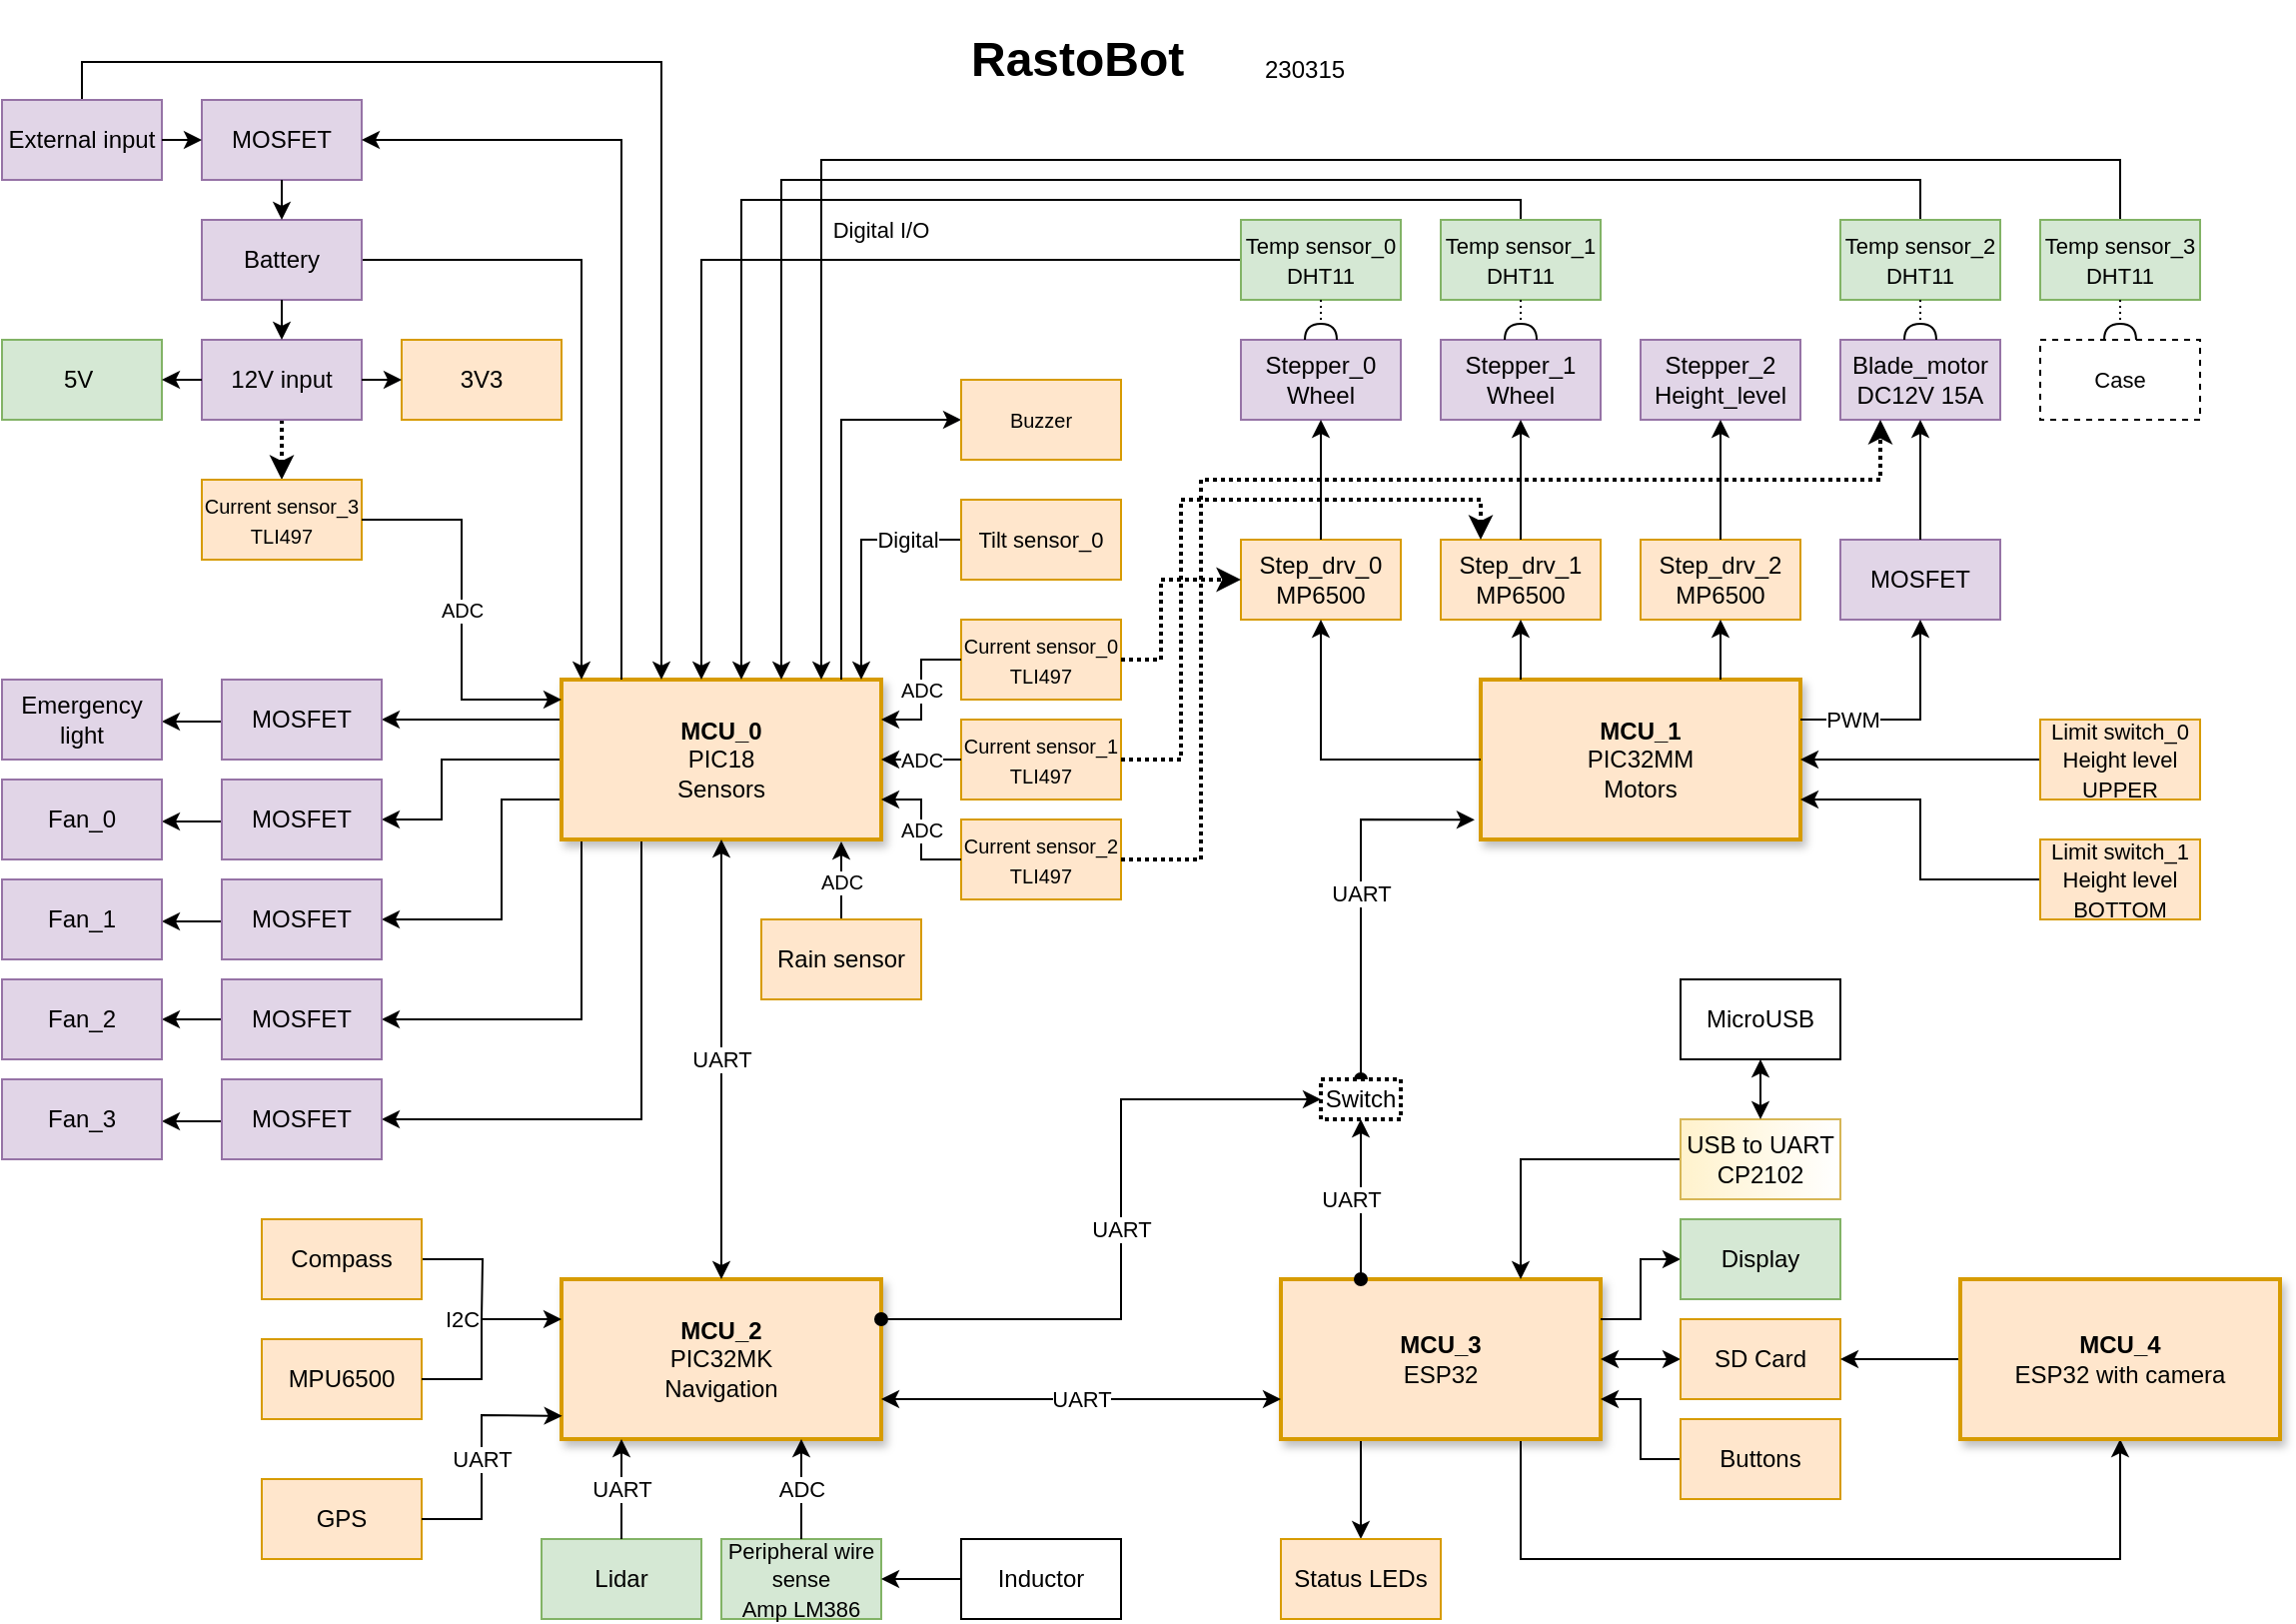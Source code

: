 <mxfile version="20.8.15" type="device"><diagram id="Mrj5ESL_HdigReeWaxhH" name="Page-1"><mxGraphModel dx="1434" dy="806" grid="1" gridSize="10" guides="1" tooltips="1" connect="1" arrows="1" fold="1" page="1" pageScale="1" pageWidth="1169" pageHeight="827" math="0" shadow="0"><root><mxCell id="0"/><mxCell id="1" parent="0"/><mxCell id="UXhQHta2tVsZJ3PrFBlP-1" style="edgeStyle=orthogonalEdgeStyle;rounded=0;orthogonalLoop=1;jettySize=auto;html=1;exitX=0;exitY=0.5;exitDx=0;exitDy=0;entryX=1;entryY=0.5;entryDx=0;entryDy=0;fontSize=10;startArrow=none;startFill=0;endArrow=classic;endFill=1;strokeColor=default;strokeWidth=1;" parent="1" source="UXhQHta2tVsZJ3PrFBlP-6" target="UXhQHta2tVsZJ3PrFBlP-81" edge="1"><mxGeometry relative="1" as="geometry"><Array as="points"><mxPoint x="240" y="389"/><mxPoint x="240" y="419"/></Array></mxGeometry></mxCell><mxCell id="UXhQHta2tVsZJ3PrFBlP-2" style="edgeStyle=orthogonalEdgeStyle;rounded=0;orthogonalLoop=1;jettySize=auto;html=1;exitX=0;exitY=0.75;exitDx=0;exitDy=0;entryX=1;entryY=0.5;entryDx=0;entryDy=0;fontSize=10;startArrow=none;startFill=0;endArrow=classic;endFill=1;strokeColor=default;strokeWidth=1;" parent="1" source="UXhQHta2tVsZJ3PrFBlP-6" target="UXhQHta2tVsZJ3PrFBlP-84" edge="1"><mxGeometry relative="1" as="geometry"><Array as="points"><mxPoint x="270" y="409"/><mxPoint x="270" y="469"/></Array></mxGeometry></mxCell><mxCell id="UXhQHta2tVsZJ3PrFBlP-3" style="edgeStyle=orthogonalEdgeStyle;rounded=0;orthogonalLoop=1;jettySize=auto;html=1;exitX=0.069;exitY=1;exitDx=0;exitDy=0;entryX=1;entryY=0.5;entryDx=0;entryDy=0;fontSize=10;startArrow=none;startFill=0;endArrow=classic;endFill=1;strokeColor=default;strokeWidth=1;exitPerimeter=0;" parent="1" source="UXhQHta2tVsZJ3PrFBlP-6" target="UXhQHta2tVsZJ3PrFBlP-87" edge="1"><mxGeometry relative="1" as="geometry"><Array as="points"><mxPoint x="310" y="429"/><mxPoint x="310" y="519"/></Array></mxGeometry></mxCell><mxCell id="UXhQHta2tVsZJ3PrFBlP-4" style="edgeStyle=orthogonalEdgeStyle;rounded=0;orthogonalLoop=1;jettySize=auto;html=1;exitX=0.25;exitY=1;exitDx=0;exitDy=0;entryX=1;entryY=0.5;entryDx=0;entryDy=0;fontSize=10;startArrow=none;startFill=0;endArrow=classic;endFill=1;strokeColor=default;strokeWidth=1;" parent="1" source="UXhQHta2tVsZJ3PrFBlP-6" target="UXhQHta2tVsZJ3PrFBlP-90" edge="1"><mxGeometry relative="1" as="geometry"/></mxCell><mxCell id="UXhQHta2tVsZJ3PrFBlP-142" style="edgeStyle=orthogonalEdgeStyle;rounded=0;orthogonalLoop=1;jettySize=auto;html=1;exitX=0;exitY=0.25;exitDx=0;exitDy=0;entryX=1;entryY=0.5;entryDx=0;entryDy=0;endArrow=classic;endFill=1;startArrow=none;startFill=0;" parent="1" source="UXhQHta2tVsZJ3PrFBlP-6" target="UXhQHta2tVsZJ3PrFBlP-140" edge="1"><mxGeometry relative="1" as="geometry"><Array as="points"><mxPoint x="280" y="369"/><mxPoint x="280" y="369"/></Array></mxGeometry></mxCell><mxCell id="UXhQHta2tVsZJ3PrFBlP-6" value="&lt;b&gt;MCU_0&lt;/b&gt;&lt;br&gt;PIC18&lt;br&gt;Sensors" style="rounded=0;whiteSpace=wrap;html=1;strokeWidth=2;fillColor=#ffe6cc;strokeColor=#d79b00;shadow=1;" parent="1" vertex="1"><mxGeometry x="300" y="349" width="160" height="80" as="geometry"/></mxCell><mxCell id="UXhQHta2tVsZJ3PrFBlP-7" value="&lt;b&gt;MCU_1&lt;/b&gt;&lt;br&gt;PIC32MM&lt;br&gt;Motors" style="rounded=0;whiteSpace=wrap;html=1;strokeWidth=2;fillColor=#ffe6cc;strokeColor=#d79b00;shadow=1;" parent="1" vertex="1"><mxGeometry x="760" y="349" width="160" height="80" as="geometry"/></mxCell><mxCell id="UXhQHta2tVsZJ3PrFBlP-8" value="&lt;b&gt;MCU_2&lt;/b&gt;&lt;br&gt;PIC32MK&lt;br&gt;Navigation" style="rounded=0;whiteSpace=wrap;html=1;strokeWidth=2;fillColor=#ffe6cc;strokeColor=#d79b00;shadow=1;" parent="1" vertex="1"><mxGeometry x="300" y="649" width="160" height="80" as="geometry"/></mxCell><mxCell id="UXhQHta2tVsZJ3PrFBlP-9" style="edgeStyle=orthogonalEdgeStyle;rounded=0;orthogonalLoop=1;jettySize=auto;html=1;exitX=0.25;exitY=1;exitDx=0;exitDy=0;entryX=0.5;entryY=0;entryDx=0;entryDy=0;fontSize=11;startArrow=none;startFill=0;endArrow=classic;endFill=1;" parent="1" source="UXhQHta2tVsZJ3PrFBlP-11" target="UXhQHta2tVsZJ3PrFBlP-123" edge="1"><mxGeometry relative="1" as="geometry"/></mxCell><mxCell id="UXhQHta2tVsZJ3PrFBlP-10" style="edgeStyle=orthogonalEdgeStyle;rounded=0;orthogonalLoop=1;jettySize=auto;html=1;exitX=0.75;exitY=1;exitDx=0;exitDy=0;entryX=0.5;entryY=1;entryDx=0;entryDy=0;" parent="1" source="UXhQHta2tVsZJ3PrFBlP-11" target="UXhQHta2tVsZJ3PrFBlP-125" edge="1"><mxGeometry relative="1" as="geometry"><Array as="points"><mxPoint x="780" y="789"/><mxPoint x="1080" y="789"/></Array></mxGeometry></mxCell><mxCell id="UXhQHta2tVsZJ3PrFBlP-11" value="&lt;b&gt;MCU_3&lt;/b&gt;&lt;br&gt;ESP32" style="rounded=0;whiteSpace=wrap;html=1;strokeWidth=2;fillColor=#ffe6cc;strokeColor=#d79b00;shadow=1;sketch=0;" parent="1" vertex="1"><mxGeometry x="660" y="649" width="160" height="80" as="geometry"/></mxCell><mxCell id="ZmZFAr72bSgzo0PJcnwC-1" style="edgeStyle=orthogonalEdgeStyle;rounded=0;orthogonalLoop=1;jettySize=auto;html=1;" parent="1" source="UXhQHta2tVsZJ3PrFBlP-12" edge="1"><mxGeometry relative="1" as="geometry"><mxPoint x="310" y="349" as="targetPoint"/><Array as="points"><mxPoint x="310" y="139"/><mxPoint x="310" y="349"/></Array></mxGeometry></mxCell><mxCell id="UXhQHta2tVsZJ3PrFBlP-12" value="Battery" style="rounded=0;whiteSpace=wrap;html=1;fillColor=#e1d5e7;strokeColor=#9673a6;" parent="1" vertex="1"><mxGeometry x="120" y="119" width="80" height="40" as="geometry"/></mxCell><mxCell id="UXhQHta2tVsZJ3PrFBlP-14" value="MOSFET" style="rounded=0;whiteSpace=wrap;html=1;fillColor=#e1d5e7;strokeColor=#9673a6;" parent="1" vertex="1"><mxGeometry x="120" y="59" width="80" height="40" as="geometry"/></mxCell><mxCell id="ZmZFAr72bSgzo0PJcnwC-3" style="edgeStyle=orthogonalEdgeStyle;rounded=0;orthogonalLoop=1;jettySize=auto;html=1;" parent="1" source="UXhQHta2tVsZJ3PrFBlP-15" edge="1"><mxGeometry relative="1" as="geometry"><mxPoint x="350" y="349" as="targetPoint"/><Array as="points"><mxPoint x="60" y="40"/><mxPoint x="350" y="40"/></Array></mxGeometry></mxCell><mxCell id="UXhQHta2tVsZJ3PrFBlP-15" value="External input" style="rounded=0;whiteSpace=wrap;html=1;fillColor=#e1d5e7;strokeColor=#9673a6;" parent="1" vertex="1"><mxGeometry x="20" y="59" width="80" height="40" as="geometry"/></mxCell><mxCell id="UXhQHta2tVsZJ3PrFBlP-16" style="edgeStyle=orthogonalEdgeStyle;rounded=0;orthogonalLoop=1;jettySize=auto;html=1;fontSize=10;startArrow=none;startFill=0;endArrow=classic;endFill=1;dashed=1;dashPattern=1 1;strokeColor=default;strokeWidth=2;exitX=0.5;exitY=1;exitDx=0;exitDy=0;entryX=0.5;entryY=0;entryDx=0;entryDy=0;" parent="1" source="UXhQHta2tVsZJ3PrFBlP-18" target="UXhQHta2tVsZJ3PrFBlP-72" edge="1"><mxGeometry relative="1" as="geometry"><Array as="points"/><mxPoint x="160" y="219" as="sourcePoint"/><mxPoint x="150" y="319" as="targetPoint"/></mxGeometry></mxCell><mxCell id="UXhQHta2tVsZJ3PrFBlP-18" value="12V input" style="rounded=0;whiteSpace=wrap;html=1;fillColor=#e1d5e7;strokeColor=#9673a6;" parent="1" vertex="1"><mxGeometry x="120" y="179" width="80" height="40" as="geometry"/></mxCell><mxCell id="UXhQHta2tVsZJ3PrFBlP-19" value="" style="endArrow=classic;html=1;rounded=0;entryX=1;entryY=0.5;entryDx=0;entryDy=0;" parent="1" target="UXhQHta2tVsZJ3PrFBlP-14" edge="1"><mxGeometry width="50" height="50" relative="1" as="geometry"><mxPoint x="330" y="349" as="sourcePoint"/><mxPoint x="200" y="-1" as="targetPoint"/><Array as="points"><mxPoint x="330" y="219"/><mxPoint x="330" y="79"/></Array></mxGeometry></mxCell><mxCell id="UXhQHta2tVsZJ3PrFBlP-21" value="" style="endArrow=classic;html=1;rounded=0;entryX=0;entryY=0.5;entryDx=0;entryDy=0;exitX=1;exitY=0.5;exitDx=0;exitDy=0;" parent="1" source="UXhQHta2tVsZJ3PrFBlP-15" target="UXhQHta2tVsZJ3PrFBlP-14" edge="1"><mxGeometry width="50" height="50" relative="1" as="geometry"><mxPoint x="270" y="39" as="sourcePoint"/><mxPoint x="180" y="279" as="targetPoint"/></mxGeometry></mxCell><mxCell id="UXhQHta2tVsZJ3PrFBlP-22" value="" style="endArrow=classic;html=1;rounded=0;entryX=0.5;entryY=0;entryDx=0;entryDy=0;exitX=0.5;exitY=1;exitDx=0;exitDy=0;" parent="1" source="UXhQHta2tVsZJ3PrFBlP-14" target="UXhQHta2tVsZJ3PrFBlP-12" edge="1"><mxGeometry width="50" height="50" relative="1" as="geometry"><mxPoint x="160" y="109" as="sourcePoint"/><mxPoint x="170" y="69" as="targetPoint"/></mxGeometry></mxCell><mxCell id="UXhQHta2tVsZJ3PrFBlP-24" value="" style="endArrow=classic;html=1;rounded=0;entryX=0.5;entryY=0;entryDx=0;entryDy=0;exitX=0.5;exitY=1;exitDx=0;exitDy=0;" parent="1" target="UXhQHta2tVsZJ3PrFBlP-18" edge="1"><mxGeometry width="50" height="50" relative="1" as="geometry"><mxPoint x="160" y="159" as="sourcePoint"/><mxPoint x="190" y="29" as="targetPoint"/></mxGeometry></mxCell><mxCell id="UXhQHta2tVsZJ3PrFBlP-25" value="3V3" style="rounded=0;whiteSpace=wrap;html=1;fillColor=#ffe6cc;strokeColor=#d79b00;" parent="1" vertex="1"><mxGeometry x="220" y="179" width="80" height="40" as="geometry"/></mxCell><mxCell id="UXhQHta2tVsZJ3PrFBlP-26" value="5V&amp;nbsp;" style="rounded=0;whiteSpace=wrap;html=1;fillColor=#d5e8d4;strokeColor=#82b366;" parent="1" vertex="1"><mxGeometry x="20" y="179" width="80" height="40" as="geometry"/></mxCell><mxCell id="UXhQHta2tVsZJ3PrFBlP-27" value="" style="endArrow=classic;html=1;rounded=0;entryX=0;entryY=0.5;entryDx=0;entryDy=0;" parent="1" target="UXhQHta2tVsZJ3PrFBlP-25" edge="1"><mxGeometry width="50" height="50" relative="1" as="geometry"><mxPoint x="200" y="199" as="sourcePoint"/><mxPoint x="180" y="219" as="targetPoint"/></mxGeometry></mxCell><mxCell id="UXhQHta2tVsZJ3PrFBlP-28" value="" style="endArrow=classic;html=1;rounded=0;entryX=1;entryY=0.5;entryDx=0;entryDy=0;exitX=0;exitY=0.5;exitDx=0;exitDy=0;" parent="1" source="UXhQHta2tVsZJ3PrFBlP-18" target="UXhQHta2tVsZJ3PrFBlP-26" edge="1"><mxGeometry width="50" height="50" relative="1" as="geometry"><mxPoint x="160" y="219" as="sourcePoint"/><mxPoint x="110" y="249" as="targetPoint"/></mxGeometry></mxCell><mxCell id="UXhQHta2tVsZJ3PrFBlP-29" value="" style="endArrow=classic;html=1;rounded=0;flowAnimation=0;fixDash=0;snapToPoint=0;orthogonalLoop=0;shadow=0;startArrow=classic;startFill=1;exitX=0.5;exitY=1;exitDx=0;exitDy=0;entryX=0.5;entryY=0;entryDx=0;entryDy=0;" parent="1" source="UXhQHta2tVsZJ3PrFBlP-6" target="UXhQHta2tVsZJ3PrFBlP-8" edge="1"><mxGeometry relative="1" as="geometry"><mxPoint x="520" y="559" as="sourcePoint"/><mxPoint x="620" y="559" as="targetPoint"/></mxGeometry></mxCell><mxCell id="UXhQHta2tVsZJ3PrFBlP-30" value="UART" style="edgeLabel;resizable=0;html=1;align=center;verticalAlign=middle;strokeWidth=2;rounded=0;" parent="UXhQHta2tVsZJ3PrFBlP-29" connectable="0" vertex="1"><mxGeometry relative="1" as="geometry"/></mxCell><mxCell id="UXhQHta2tVsZJ3PrFBlP-31" value="" style="endArrow=oval;html=1;rounded=0;flowAnimation=0;fixDash=0;snapToPoint=0;orthogonalLoop=0;shadow=0;startArrow=classic;startFill=1;entryX=0.5;entryY=0;entryDx=0;entryDy=0;endFill=1;exitX=-0.019;exitY=0.877;exitDx=0;exitDy=0;exitPerimeter=0;" parent="1" source="UXhQHta2tVsZJ3PrFBlP-7" target="UXhQHta2tVsZJ3PrFBlP-35" edge="1"><mxGeometry relative="1" as="geometry"><mxPoint x="780" y="449" as="sourcePoint"/><mxPoint x="779.5" y="629" as="targetPoint"/><Array as="points"><mxPoint x="700" y="419"/></Array></mxGeometry></mxCell><mxCell id="UXhQHta2tVsZJ3PrFBlP-32" value="UART" style="edgeLabel;resizable=0;html=1;align=center;verticalAlign=middle;strokeWidth=2;rounded=0;" parent="UXhQHta2tVsZJ3PrFBlP-31" connectable="0" vertex="1"><mxGeometry relative="1" as="geometry"/></mxCell><mxCell id="UXhQHta2tVsZJ3PrFBlP-33" value="" style="endArrow=classic;html=1;rounded=0;flowAnimation=0;fixDash=0;snapToPoint=0;orthogonalLoop=0;shadow=0;startArrow=classic;startFill=1;exitX=0;exitY=0.75;exitDx=0;exitDy=0;entryX=1;entryY=0.75;entryDx=0;entryDy=0;" parent="1" source="UXhQHta2tVsZJ3PrFBlP-11" target="UXhQHta2tVsZJ3PrFBlP-8" edge="1"><mxGeometry relative="1" as="geometry"><mxPoint x="400" y="449" as="sourcePoint"/><mxPoint x="400" y="649" as="targetPoint"/></mxGeometry></mxCell><mxCell id="UXhQHta2tVsZJ3PrFBlP-34" value="UART" style="edgeLabel;resizable=0;html=1;align=center;verticalAlign=middle;strokeWidth=2;rounded=0;" parent="UXhQHta2tVsZJ3PrFBlP-33" connectable="0" vertex="1"><mxGeometry relative="1" as="geometry"/></mxCell><mxCell id="UXhQHta2tVsZJ3PrFBlP-35" value="Switch" style="rounded=0;whiteSpace=wrap;html=1;strokeWidth=2;shadow=0;sketch=0;fillStyle=auto;dashed=1;dashPattern=1 1;" parent="1" vertex="1"><mxGeometry x="680" y="549" width="40" height="20" as="geometry"/></mxCell><mxCell id="UXhQHta2tVsZJ3PrFBlP-36" value="" style="endArrow=oval;html=1;rounded=0;flowAnimation=0;fixDash=0;snapToPoint=0;orthogonalLoop=0;shadow=0;startArrow=classic;startFill=1;exitX=0;exitY=0.5;exitDx=0;exitDy=0;entryX=1;entryY=0.25;entryDx=0;entryDy=0;endFill=1;" parent="1" source="UXhQHta2tVsZJ3PrFBlP-35" target="UXhQHta2tVsZJ3PrFBlP-8" edge="1"><mxGeometry relative="1" as="geometry"><mxPoint x="710" y="699" as="sourcePoint"/><mxPoint x="470" y="699" as="targetPoint"/><Array as="points"><mxPoint x="580" y="559"/><mxPoint x="580" y="669"/></Array></mxGeometry></mxCell><mxCell id="UXhQHta2tVsZJ3PrFBlP-37" value="UART" style="edgeLabel;resizable=0;html=1;align=center;verticalAlign=middle;strokeWidth=2;rounded=0;" parent="UXhQHta2tVsZJ3PrFBlP-36" connectable="0" vertex="1"><mxGeometry relative="1" as="geometry"/></mxCell><mxCell id="UXhQHta2tVsZJ3PrFBlP-38" value="" style="endArrow=oval;html=1;rounded=0;flowAnimation=0;fixDash=0;snapToPoint=0;orthogonalLoop=0;shadow=0;startArrow=classic;startFill=1;exitX=0.5;exitY=1;exitDx=0;exitDy=0;entryX=0.25;entryY=0;entryDx=0;entryDy=0;endFill=1;" parent="1" source="UXhQHta2tVsZJ3PrFBlP-35" target="UXhQHta2tVsZJ3PrFBlP-11" edge="1"><mxGeometry relative="1" as="geometry"><mxPoint x="610" y="719" as="sourcePoint"/><mxPoint x="370" y="719" as="targetPoint"/></mxGeometry></mxCell><mxCell id="UXhQHta2tVsZJ3PrFBlP-39" value="UART" style="edgeLabel;resizable=0;html=1;align=center;verticalAlign=middle;strokeWidth=2;rounded=0;" parent="UXhQHta2tVsZJ3PrFBlP-38" connectable="0" vertex="1"><mxGeometry relative="1" as="geometry"><mxPoint x="-5" as="offset"/></mxGeometry></mxCell><mxCell id="UXhQHta2tVsZJ3PrFBlP-40" value="Stepper_0&lt;br&gt;Wheel" style="rounded=0;whiteSpace=wrap;html=1;fillColor=#e1d5e7;strokeColor=#9673a6;" parent="1" vertex="1"><mxGeometry x="640" y="179" width="80" height="40" as="geometry"/></mxCell><mxCell id="UXhQHta2tVsZJ3PrFBlP-41" value="Stepper_1&lt;br&gt;Wheel" style="rounded=0;whiteSpace=wrap;html=1;fillColor=#e1d5e7;strokeColor=#9673a6;" parent="1" vertex="1"><mxGeometry x="740" y="179" width="80" height="40" as="geometry"/></mxCell><mxCell id="UXhQHta2tVsZJ3PrFBlP-42" value="Stepper_2&lt;br&gt;Height_level" style="rounded=0;whiteSpace=wrap;html=1;fillColor=#e1d5e7;strokeColor=#9673a6;" parent="1" vertex="1"><mxGeometry x="840" y="179" width="80" height="40" as="geometry"/></mxCell><mxCell id="UXhQHta2tVsZJ3PrFBlP-43" value="Step_drv_0&lt;br&gt;MP6500" style="rounded=0;whiteSpace=wrap;html=1;fillColor=#ffe6cc;strokeColor=#d79b00;" parent="1" vertex="1"><mxGeometry x="640" y="279" width="80" height="40" as="geometry"/></mxCell><mxCell id="UXhQHta2tVsZJ3PrFBlP-44" value="Step_drv_1&lt;br&gt;MP6500" style="rounded=0;whiteSpace=wrap;html=1;fillColor=#ffe6cc;strokeColor=#d79b00;" parent="1" vertex="1"><mxGeometry x="740" y="279" width="80" height="40" as="geometry"/></mxCell><mxCell id="UXhQHta2tVsZJ3PrFBlP-45" value="Step_drv_2&lt;br&gt;MP6500" style="rounded=0;whiteSpace=wrap;html=1;fillColor=#ffe6cc;strokeColor=#d79b00;" parent="1" vertex="1"><mxGeometry x="840" y="279" width="80" height="40" as="geometry"/></mxCell><mxCell id="UXhQHta2tVsZJ3PrFBlP-46" value="" style="endArrow=classic;html=1;rounded=0;entryX=0.5;entryY=1;entryDx=0;entryDy=0;exitX=0.5;exitY=0;exitDx=0;exitDy=0;" parent="1" source="UXhQHta2tVsZJ3PrFBlP-43" target="UXhQHta2tVsZJ3PrFBlP-40" edge="1"><mxGeometry width="50" height="50" relative="1" as="geometry"><mxPoint x="450" y="299" as="sourcePoint"/><mxPoint x="500" y="249" as="targetPoint"/></mxGeometry></mxCell><mxCell id="UXhQHta2tVsZJ3PrFBlP-47" value="" style="endArrow=classic;html=1;rounded=0;entryX=0.5;entryY=1;entryDx=0;entryDy=0;exitX=0.5;exitY=0;exitDx=0;exitDy=0;" parent="1" source="UXhQHta2tVsZJ3PrFBlP-44" target="UXhQHta2tVsZJ3PrFBlP-41" edge="1"><mxGeometry width="50" height="50" relative="1" as="geometry"><mxPoint x="670" y="249" as="sourcePoint"/><mxPoint x="670" y="229" as="targetPoint"/></mxGeometry></mxCell><mxCell id="UXhQHta2tVsZJ3PrFBlP-48" value="" style="endArrow=classic;html=1;rounded=0;entryX=0.5;entryY=1;entryDx=0;entryDy=0;exitX=0.5;exitY=0;exitDx=0;exitDy=0;" parent="1" source="UXhQHta2tVsZJ3PrFBlP-45" target="UXhQHta2tVsZJ3PrFBlP-42" edge="1"><mxGeometry width="50" height="50" relative="1" as="geometry"><mxPoint x="660" y="259" as="sourcePoint"/><mxPoint x="660" y="239" as="targetPoint"/></mxGeometry></mxCell><mxCell id="UXhQHta2tVsZJ3PrFBlP-49" value="Blade_motor&lt;br&gt;DC12V 15A" style="rounded=0;whiteSpace=wrap;html=1;fillColor=#e1d5e7;strokeColor=#9673a6;" parent="1" vertex="1"><mxGeometry x="940" y="179" width="80" height="40" as="geometry"/></mxCell><mxCell id="UXhQHta2tVsZJ3PrFBlP-50" value="MOSFET&lt;br&gt;" style="rounded=0;whiteSpace=wrap;html=1;fillColor=#e1d5e7;strokeColor=#9673a6;" parent="1" vertex="1"><mxGeometry x="940" y="279" width="80" height="40" as="geometry"/></mxCell><mxCell id="UXhQHta2tVsZJ3PrFBlP-51" value="" style="endArrow=classic;html=1;rounded=0;entryX=0.5;entryY=1;entryDx=0;entryDy=0;exitX=0.5;exitY=0;exitDx=0;exitDy=0;" parent="1" source="UXhQHta2tVsZJ3PrFBlP-50" target="UXhQHta2tVsZJ3PrFBlP-49" edge="1"><mxGeometry width="50" height="50" relative="1" as="geometry"><mxPoint x="790" y="249" as="sourcePoint"/><mxPoint x="790" y="229" as="targetPoint"/></mxGeometry></mxCell><mxCell id="UXhQHta2tVsZJ3PrFBlP-52" style="edgeStyle=orthogonalEdgeStyle;rounded=0;orthogonalLoop=1;jettySize=auto;html=1;exitX=0;exitY=0.5;exitDx=0;exitDy=0;fontSize=11;startArrow=none;startFill=0;endArrow=classic;endFill=1;" parent="1" source="UXhQHta2tVsZJ3PrFBlP-53" edge="1"><mxGeometry relative="1" as="geometry"><mxPoint x="370" y="349" as="targetPoint"/><Array as="points"><mxPoint x="370" y="139"/><mxPoint x="370" y="349"/></Array></mxGeometry></mxCell><mxCell id="UXhQHta2tVsZJ3PrFBlP-53" value="&lt;font style=&quot;font-size: 11px;&quot;&gt;Temp sensor_0&lt;br&gt;DHT11&lt;/font&gt;" style="rounded=0;whiteSpace=wrap;html=1;fillColor=#d5e8d4;strokeColor=#82b366;" parent="1" vertex="1"><mxGeometry x="640" y="119" width="80" height="40" as="geometry"/></mxCell><mxCell id="UXhQHta2tVsZJ3PrFBlP-54" style="edgeStyle=orthogonalEdgeStyle;rounded=0;orthogonalLoop=1;jettySize=auto;html=1;exitX=0.5;exitY=0;exitDx=0;exitDy=0;fontSize=11;startArrow=none;startFill=0;endArrow=classic;endFill=1;" parent="1" source="UXhQHta2tVsZJ3PrFBlP-55" edge="1"><mxGeometry relative="1" as="geometry"><mxPoint x="390" y="349" as="targetPoint"/><Array as="points"><mxPoint x="780" y="109"/><mxPoint x="390" y="109"/><mxPoint x="390" y="349"/></Array></mxGeometry></mxCell><mxCell id="UXhQHta2tVsZJ3PrFBlP-55" value="&lt;font style=&quot;font-size: 11px;&quot;&gt;Temp sensor_1&lt;br&gt;DHT11&lt;/font&gt;" style="rounded=0;whiteSpace=wrap;html=1;fillColor=#d5e8d4;strokeColor=#82b366;" parent="1" vertex="1"><mxGeometry x="740" y="119" width="80" height="40" as="geometry"/></mxCell><mxCell id="UXhQHta2tVsZJ3PrFBlP-56" style="edgeStyle=orthogonalEdgeStyle;rounded=0;orthogonalLoop=1;jettySize=auto;html=1;exitX=0.5;exitY=0;exitDx=0;exitDy=0;fontSize=11;startArrow=none;startFill=0;endArrow=classic;endFill=1;" parent="1" source="UXhQHta2tVsZJ3PrFBlP-57" target="UXhQHta2tVsZJ3PrFBlP-6" edge="1"><mxGeometry relative="1" as="geometry"><mxPoint x="420" y="349" as="targetPoint"/><Array as="points"><mxPoint x="980" y="99"/><mxPoint x="410" y="99"/></Array></mxGeometry></mxCell><mxCell id="UXhQHta2tVsZJ3PrFBlP-57" value="&lt;font style=&quot;font-size: 11px;&quot;&gt;Temp sensor_2&lt;br&gt;DHT11&lt;/font&gt;" style="rounded=0;whiteSpace=wrap;html=1;fillColor=#d5e8d4;strokeColor=#82b366;" parent="1" vertex="1"><mxGeometry x="940" y="119" width="80" height="40" as="geometry"/></mxCell><mxCell id="UXhQHta2tVsZJ3PrFBlP-58" value="" style="endArrow=halfCircle;html=1;rounded=0;fontSize=11;entryX=0.5;entryY=0;entryDx=0;entryDy=0;exitX=0.5;exitY=1;exitDx=0;exitDy=0;dashed=1;dashPattern=1 2;endFill=0;" parent="1" source="UXhQHta2tVsZJ3PrFBlP-53" target="UXhQHta2tVsZJ3PrFBlP-40" edge="1"><mxGeometry width="50" height="50" relative="1" as="geometry"><mxPoint x="590" y="189" as="sourcePoint"/><mxPoint x="640" y="139" as="targetPoint"/></mxGeometry></mxCell><mxCell id="UXhQHta2tVsZJ3PrFBlP-59" value="" style="endArrow=halfCircle;html=1;rounded=0;fontSize=11;entryX=0.5;entryY=0;entryDx=0;entryDy=0;exitX=0.5;exitY=1;exitDx=0;exitDy=0;dashed=1;dashPattern=1 2;endFill=0;" parent="1" source="UXhQHta2tVsZJ3PrFBlP-55" target="UXhQHta2tVsZJ3PrFBlP-41" edge="1"><mxGeometry width="50" height="50" relative="1" as="geometry"><mxPoint x="690" y="169" as="sourcePoint"/><mxPoint x="690" y="189" as="targetPoint"/></mxGeometry></mxCell><mxCell id="UXhQHta2tVsZJ3PrFBlP-60" style="edgeStyle=orthogonalEdgeStyle;rounded=0;orthogonalLoop=1;jettySize=auto;html=1;exitX=0.5;exitY=0;exitDx=0;exitDy=0;fontSize=11;startArrow=none;startFill=0;endArrow=classic;endFill=1;" parent="1" source="UXhQHta2tVsZJ3PrFBlP-61" edge="1"><mxGeometry relative="1" as="geometry"><mxPoint x="430" y="349" as="targetPoint"/><Array as="points"><mxPoint x="1080" y="89"/><mxPoint x="430" y="89"/><mxPoint x="430" y="349"/></Array></mxGeometry></mxCell><mxCell id="UXhQHta2tVsZJ3PrFBlP-61" value="&lt;font style=&quot;font-size: 11px;&quot;&gt;Temp sensor_3&lt;br&gt;DHT11&lt;/font&gt;" style="rounded=0;whiteSpace=wrap;html=1;fillColor=#d5e8d4;strokeColor=#82b366;" parent="1" vertex="1"><mxGeometry x="1040" y="119" width="80" height="40" as="geometry"/></mxCell><mxCell id="UXhQHta2tVsZJ3PrFBlP-62" value="&lt;span style=&quot;font-size: 11px;&quot;&gt;Case&lt;br&gt;&lt;/span&gt;" style="rounded=0;whiteSpace=wrap;html=1;dashed=1;sketch=0;shadow=0;glass=0;" parent="1" vertex="1"><mxGeometry x="1040" y="179" width="80" height="40" as="geometry"/></mxCell><mxCell id="UXhQHta2tVsZJ3PrFBlP-63" value="" style="endArrow=halfCircle;html=1;rounded=0;fontSize=11;entryX=0.5;entryY=0;entryDx=0;entryDy=0;exitX=0.5;exitY=1;exitDx=0;exitDy=0;dashed=1;dashPattern=1 2;endFill=0;" parent="1" source="UXhQHta2tVsZJ3PrFBlP-61" target="UXhQHta2tVsZJ3PrFBlP-62" edge="1"><mxGeometry width="50" height="50" relative="1" as="geometry"><mxPoint x="890" y="169" as="sourcePoint"/><mxPoint x="890" y="189" as="targetPoint"/></mxGeometry></mxCell><mxCell id="UXhQHta2tVsZJ3PrFBlP-64" value="" style="endArrow=halfCircle;html=1;rounded=0;fontSize=11;entryX=0.5;entryY=0;entryDx=0;entryDy=0;exitX=0.5;exitY=1;exitDx=0;exitDy=0;dashed=1;dashPattern=1 2;endFill=0;" parent="1" source="UXhQHta2tVsZJ3PrFBlP-57" target="UXhQHta2tVsZJ3PrFBlP-49" edge="1"><mxGeometry width="50" height="50" relative="1" as="geometry"><mxPoint x="1090" y="169" as="sourcePoint"/><mxPoint x="1090" y="189" as="targetPoint"/></mxGeometry></mxCell><mxCell id="UXhQHta2tVsZJ3PrFBlP-65" value="" style="endArrow=classic;html=1;rounded=0;fontSize=11;exitX=0;exitY=0.5;exitDx=0;exitDy=0;entryX=0.5;entryY=1;entryDx=0;entryDy=0;" parent="1" source="UXhQHta2tVsZJ3PrFBlP-7" target="UXhQHta2tVsZJ3PrFBlP-43" edge="1"><mxGeometry width="50" height="50" relative="1" as="geometry"><mxPoint x="630" y="359" as="sourcePoint"/><mxPoint x="680" y="309" as="targetPoint"/><Array as="points"><mxPoint x="680" y="389"/></Array></mxGeometry></mxCell><mxCell id="UXhQHta2tVsZJ3PrFBlP-66" value="" style="endArrow=classic;html=1;rounded=0;fontSize=11;entryX=0.5;entryY=1;entryDx=0;entryDy=0;exitX=0.125;exitY=0;exitDx=0;exitDy=0;exitPerimeter=0;" parent="1" source="UXhQHta2tVsZJ3PrFBlP-7" target="UXhQHta2tVsZJ3PrFBlP-44" edge="1"><mxGeometry width="50" height="50" relative="1" as="geometry"><mxPoint x="780" y="319" as="sourcePoint"/><mxPoint x="680" y="309" as="targetPoint"/></mxGeometry></mxCell><mxCell id="UXhQHta2tVsZJ3PrFBlP-67" value="" style="endArrow=classic;html=1;rounded=0;fontSize=11;entryX=0.5;entryY=1;entryDx=0;entryDy=0;exitX=0.75;exitY=0;exitDx=0;exitDy=0;" parent="1" source="UXhQHta2tVsZJ3PrFBlP-7" target="UXhQHta2tVsZJ3PrFBlP-45" edge="1"><mxGeometry width="50" height="50" relative="1" as="geometry"><mxPoint x="810" y="329" as="sourcePoint"/><mxPoint x="790" y="289" as="targetPoint"/></mxGeometry></mxCell><mxCell id="UXhQHta2tVsZJ3PrFBlP-68" value="PWM" style="endArrow=classic;html=1;rounded=0;fontSize=11;exitX=1;exitY=0.25;exitDx=0;exitDy=0;entryX=0.5;entryY=1;entryDx=0;entryDy=0;" parent="1" source="UXhQHta2tVsZJ3PrFBlP-7" target="UXhQHta2tVsZJ3PrFBlP-50" edge="1"><mxGeometry x="-0.538" width="50" height="50" relative="1" as="geometry"><mxPoint x="770" y="369" as="sourcePoint"/><mxPoint x="690" y="289" as="targetPoint"/><Array as="points"><mxPoint x="960" y="369"/><mxPoint x="980" y="369"/></Array><mxPoint as="offset"/></mxGeometry></mxCell><mxCell id="UXhQHta2tVsZJ3PrFBlP-69" value="&lt;span style=&quot;font-size: 10px;&quot;&gt;Current sensor_0&lt;br&gt;TLI497&lt;br&gt;&lt;/span&gt;" style="rounded=0;whiteSpace=wrap;html=1;fillColor=#ffe6cc;strokeColor=#d79b00;" parent="1" vertex="1"><mxGeometry x="500" y="319" width="80" height="40" as="geometry"/></mxCell><mxCell id="UXhQHta2tVsZJ3PrFBlP-70" value="&lt;span style=&quot;font-size: 10px;&quot;&gt;Current sensor_1&lt;br&gt;TLI497&lt;br&gt;&lt;/span&gt;" style="rounded=0;whiteSpace=wrap;html=1;fillColor=#ffe6cc;strokeColor=#d79b00;" parent="1" vertex="1"><mxGeometry x="500" y="369" width="80" height="40" as="geometry"/></mxCell><mxCell id="UXhQHta2tVsZJ3PrFBlP-71" value="&lt;span style=&quot;font-size: 10px;&quot;&gt;Current sensor_2&lt;br&gt;TLI497&lt;br&gt;&lt;/span&gt;" style="rounded=0;whiteSpace=wrap;html=1;fillColor=#ffe6cc;strokeColor=#d79b00;" parent="1" vertex="1"><mxGeometry x="500" y="419" width="80" height="40" as="geometry"/></mxCell><mxCell id="UXhQHta2tVsZJ3PrFBlP-72" value="&lt;span style=&quot;font-size: 10px;&quot;&gt;Current sensor_3&lt;br&gt;TLI497&lt;br&gt;&lt;/span&gt;" style="rounded=0;whiteSpace=wrap;html=1;fillColor=#ffe6cc;strokeColor=#d79b00;" parent="1" vertex="1"><mxGeometry x="120" y="249" width="80" height="40" as="geometry"/></mxCell><mxCell id="UXhQHta2tVsZJ3PrFBlP-73" value="" style="endArrow=classic;html=1;dashed=1;dashPattern=1 1;fontSize=10;strokeColor=default;strokeWidth=2;entryX=0;entryY=0.5;entryDx=0;entryDy=0;exitX=1;exitY=0.5;exitDx=0;exitDy=0;rounded=0;" parent="1" source="UXhQHta2tVsZJ3PrFBlP-69" target="UXhQHta2tVsZJ3PrFBlP-43" edge="1"><mxGeometry width="50" height="50" relative="1" as="geometry"><mxPoint x="580" y="359" as="sourcePoint"/><mxPoint x="630" y="309" as="targetPoint"/><Array as="points"><mxPoint x="600" y="339"/><mxPoint x="600" y="299"/></Array></mxGeometry></mxCell><mxCell id="UXhQHta2tVsZJ3PrFBlP-74" value="" style="endArrow=classic;html=1;dashed=1;dashPattern=1 1;fontSize=10;strokeColor=default;strokeWidth=2;entryX=0.25;entryY=0;entryDx=0;entryDy=0;exitX=1;exitY=0.5;exitDx=0;exitDy=0;rounded=0;" parent="1" source="UXhQHta2tVsZJ3PrFBlP-70" target="UXhQHta2tVsZJ3PrFBlP-44" edge="1"><mxGeometry width="50" height="50" relative="1" as="geometry"><mxPoint x="580" y="359" as="sourcePoint"/><mxPoint x="630" y="309" as="targetPoint"/><Array as="points"><mxPoint x="610" y="389"/><mxPoint x="610" y="259"/><mxPoint x="760" y="259"/></Array></mxGeometry></mxCell><mxCell id="UXhQHta2tVsZJ3PrFBlP-75" value="" style="endArrow=classic;html=1;dashed=1;dashPattern=1 1;fontSize=10;strokeColor=default;strokeWidth=2;exitX=1;exitY=0.5;exitDx=0;exitDy=0;rounded=0;entryX=0.25;entryY=1;entryDx=0;entryDy=0;" parent="1" source="UXhQHta2tVsZJ3PrFBlP-71" target="UXhQHta2tVsZJ3PrFBlP-49" edge="1"><mxGeometry width="50" height="50" relative="1" as="geometry"><mxPoint x="580" y="359" as="sourcePoint"/><mxPoint x="960" y="259" as="targetPoint"/><Array as="points"><mxPoint x="620" y="439"/><mxPoint x="620" y="249"/><mxPoint x="960" y="249"/></Array></mxGeometry></mxCell><mxCell id="UXhQHta2tVsZJ3PrFBlP-76" value="ADC" style="endArrow=classic;html=1;rounded=0;fontSize=10;strokeColor=default;strokeWidth=1;exitX=0;exitY=0.5;exitDx=0;exitDy=0;" parent="1" source="UXhQHta2tVsZJ3PrFBlP-69" edge="1"><mxGeometry width="50" height="50" relative="1" as="geometry"><mxPoint x="580" y="359" as="sourcePoint"/><mxPoint x="460" y="369" as="targetPoint"/><Array as="points"><mxPoint x="480" y="339"/><mxPoint x="480" y="369"/></Array></mxGeometry></mxCell><mxCell id="UXhQHta2tVsZJ3PrFBlP-77" value="ADC" style="endArrow=classic;html=1;rounded=0;fontSize=10;strokeColor=default;strokeWidth=1;exitX=0;exitY=0.5;exitDx=0;exitDy=0;entryX=1;entryY=0.5;entryDx=0;entryDy=0;" parent="1" source="UXhQHta2tVsZJ3PrFBlP-70" target="UXhQHta2tVsZJ3PrFBlP-6" edge="1"><mxGeometry width="50" height="50" relative="1" as="geometry"><mxPoint x="510" y="349" as="sourcePoint"/><mxPoint x="470" y="379" as="targetPoint"/></mxGeometry></mxCell><mxCell id="UXhQHta2tVsZJ3PrFBlP-78" value="ADC" style="endArrow=classic;html=1;rounded=0;fontSize=10;strokeColor=default;strokeWidth=1;exitX=0;exitY=0.5;exitDx=0;exitDy=0;entryX=1;entryY=0.75;entryDx=0;entryDy=0;" parent="1" source="UXhQHta2tVsZJ3PrFBlP-71" target="UXhQHta2tVsZJ3PrFBlP-6" edge="1"><mxGeometry width="50" height="50" relative="1" as="geometry"><mxPoint x="520" y="359" as="sourcePoint"/><mxPoint x="480" y="389" as="targetPoint"/><Array as="points"><mxPoint x="480" y="439"/><mxPoint x="480" y="409"/></Array></mxGeometry></mxCell><mxCell id="UXhQHta2tVsZJ3PrFBlP-79" value="ADC" style="endArrow=classic;html=1;rounded=0;fontSize=10;strokeColor=default;strokeWidth=1;exitX=1;exitY=0.5;exitDx=0;exitDy=0;entryX=0;entryY=0.125;entryDx=0;entryDy=0;entryPerimeter=0;" parent="1" source="UXhQHta2tVsZJ3PrFBlP-72" target="UXhQHta2tVsZJ3PrFBlP-6" edge="1"><mxGeometry width="50" height="50" relative="1" as="geometry"><mxPoint x="530" y="369" as="sourcePoint"/><mxPoint x="490" y="399" as="targetPoint"/><Array as="points"><mxPoint x="250" y="269"/><mxPoint x="250" y="359"/><mxPoint x="270" y="359"/></Array></mxGeometry></mxCell><mxCell id="UXhQHta2tVsZJ3PrFBlP-80" style="edgeStyle=orthogonalEdgeStyle;rounded=0;orthogonalLoop=1;jettySize=auto;html=1;exitX=0;exitY=0.5;exitDx=0;exitDy=0;fontSize=10;startArrow=none;startFill=0;endArrow=classic;endFill=1;strokeColor=default;strokeWidth=1;" parent="1" source="UXhQHta2tVsZJ3PrFBlP-81" target="UXhQHta2tVsZJ3PrFBlP-82" edge="1"><mxGeometry relative="1" as="geometry"><Array as="points"><mxPoint x="130" y="420"/></Array></mxGeometry></mxCell><mxCell id="UXhQHta2tVsZJ3PrFBlP-81" value="MOSFET" style="rounded=0;whiteSpace=wrap;html=1;fillColor=#e1d5e7;strokeColor=#9673a6;" parent="1" vertex="1"><mxGeometry x="130" y="399" width="80" height="40" as="geometry"/></mxCell><mxCell id="UXhQHta2tVsZJ3PrFBlP-82" value="Fan_0" style="rounded=0;whiteSpace=wrap;html=1;fillColor=#e1d5e7;strokeColor=#9673a6;" parent="1" vertex="1"><mxGeometry x="20" y="399" width="80" height="40" as="geometry"/></mxCell><mxCell id="UXhQHta2tVsZJ3PrFBlP-83" style="edgeStyle=orthogonalEdgeStyle;rounded=0;orthogonalLoop=1;jettySize=auto;html=1;exitX=0;exitY=0.5;exitDx=0;exitDy=0;fontSize=10;startArrow=none;startFill=0;endArrow=classic;endFill=1;strokeColor=default;strokeWidth=1;" parent="1" source="UXhQHta2tVsZJ3PrFBlP-84" target="UXhQHta2tVsZJ3PrFBlP-85" edge="1"><mxGeometry relative="1" as="geometry"><Array as="points"><mxPoint x="130" y="470"/></Array></mxGeometry></mxCell><mxCell id="UXhQHta2tVsZJ3PrFBlP-84" value="MOSFET" style="rounded=0;whiteSpace=wrap;html=1;fillColor=#e1d5e7;strokeColor=#9673a6;" parent="1" vertex="1"><mxGeometry x="130" y="449" width="80" height="40" as="geometry"/></mxCell><mxCell id="UXhQHta2tVsZJ3PrFBlP-85" value="Fan_1" style="rounded=0;whiteSpace=wrap;html=1;fillColor=#e1d5e7;strokeColor=#9673a6;" parent="1" vertex="1"><mxGeometry x="20" y="449" width="80" height="40" as="geometry"/></mxCell><mxCell id="UXhQHta2tVsZJ3PrFBlP-86" style="edgeStyle=orthogonalEdgeStyle;rounded=0;orthogonalLoop=1;jettySize=auto;html=1;exitX=0;exitY=0.5;exitDx=0;exitDy=0;fontSize=10;startArrow=none;startFill=0;endArrow=classic;endFill=1;strokeColor=default;strokeWidth=1;" parent="1" source="UXhQHta2tVsZJ3PrFBlP-87" target="UXhQHta2tVsZJ3PrFBlP-88" edge="1"><mxGeometry relative="1" as="geometry"><Array as="points"><mxPoint x="120" y="519"/><mxPoint x="120" y="519"/></Array></mxGeometry></mxCell><mxCell id="UXhQHta2tVsZJ3PrFBlP-87" value="MOSFET" style="rounded=0;whiteSpace=wrap;html=1;fillColor=#e1d5e7;strokeColor=#9673a6;" parent="1" vertex="1"><mxGeometry x="130" y="499" width="80" height="40" as="geometry"/></mxCell><mxCell id="UXhQHta2tVsZJ3PrFBlP-88" value="Fan_2" style="rounded=0;whiteSpace=wrap;html=1;fillColor=#e1d5e7;strokeColor=#9673a6;" parent="1" vertex="1"><mxGeometry x="20" y="499" width="80" height="40" as="geometry"/></mxCell><mxCell id="UXhQHta2tVsZJ3PrFBlP-89" style="edgeStyle=orthogonalEdgeStyle;rounded=0;orthogonalLoop=1;jettySize=auto;html=1;exitX=0;exitY=0.5;exitDx=0;exitDy=0;fontSize=10;startArrow=none;startFill=0;endArrow=classic;endFill=1;strokeColor=default;strokeWidth=1;" parent="1" source="UXhQHta2tVsZJ3PrFBlP-90" target="UXhQHta2tVsZJ3PrFBlP-91" edge="1"><mxGeometry relative="1" as="geometry"><Array as="points"><mxPoint x="130" y="570"/></Array></mxGeometry></mxCell><mxCell id="UXhQHta2tVsZJ3PrFBlP-90" value="MOSFET" style="rounded=0;whiteSpace=wrap;html=1;fillColor=#e1d5e7;strokeColor=#9673a6;" parent="1" vertex="1"><mxGeometry x="130" y="549" width="80" height="40" as="geometry"/></mxCell><mxCell id="UXhQHta2tVsZJ3PrFBlP-91" value="Fan_3" style="rounded=0;whiteSpace=wrap;html=1;fillColor=#e1d5e7;strokeColor=#9673a6;" parent="1" vertex="1"><mxGeometry x="20" y="549" width="80" height="40" as="geometry"/></mxCell><mxCell id="UXhQHta2tVsZJ3PrFBlP-92" style="edgeStyle=orthogonalEdgeStyle;rounded=0;orthogonalLoop=1;jettySize=auto;html=1;exitX=0;exitY=0.5;exitDx=0;exitDy=0;entryX=1;entryY=0.25;entryDx=0;entryDy=0;fontSize=11;startArrow=classic;startFill=1;endArrow=none;endFill=0;strokeColor=default;strokeWidth=1;" parent="1" source="UXhQHta2tVsZJ3PrFBlP-93" target="UXhQHta2tVsZJ3PrFBlP-11" edge="1"><mxGeometry relative="1" as="geometry"/></mxCell><mxCell id="UXhQHta2tVsZJ3PrFBlP-93" value="Display" style="rounded=0;whiteSpace=wrap;html=1;fillColor=#d5e8d4;strokeColor=#82b366;" parent="1" vertex="1"><mxGeometry x="860" y="619" width="80" height="40" as="geometry"/></mxCell><mxCell id="UXhQHta2tVsZJ3PrFBlP-94" style="edgeStyle=orthogonalEdgeStyle;rounded=0;orthogonalLoop=1;jettySize=auto;html=1;exitX=0;exitY=0.5;exitDx=0;exitDy=0;entryX=0.75;entryY=0;entryDx=0;entryDy=0;fontSize=11;startArrow=none;startFill=0;endArrow=classic;endFill=1;strokeColor=default;strokeWidth=1;" parent="1" source="UXhQHta2tVsZJ3PrFBlP-95" target="UXhQHta2tVsZJ3PrFBlP-11" edge="1"><mxGeometry relative="1" as="geometry"/></mxCell><mxCell id="UXhQHta2tVsZJ3PrFBlP-95" value="USB to UART&lt;br&gt;CP2102" style="rounded=0;whiteSpace=wrap;html=1;fillColor=#FFFFFF;strokeColor=#d6b656;gradientColor=#FFF2CC;gradientDirection=west;" parent="1" vertex="1"><mxGeometry x="860" y="569" width="80" height="40" as="geometry"/></mxCell><mxCell id="UXhQHta2tVsZJ3PrFBlP-96" style="edgeStyle=orthogonalEdgeStyle;rounded=0;orthogonalLoop=1;jettySize=auto;html=1;exitX=0.5;exitY=1;exitDx=0;exitDy=0;entryX=0.5;entryY=0;entryDx=0;entryDy=0;fontSize=10;startArrow=classic;startFill=1;endArrow=classic;endFill=1;strokeColor=default;strokeWidth=1;" parent="1" source="UXhQHta2tVsZJ3PrFBlP-97" target="UXhQHta2tVsZJ3PrFBlP-95" edge="1"><mxGeometry relative="1" as="geometry"/></mxCell><mxCell id="UXhQHta2tVsZJ3PrFBlP-97" value="MicroUSB" style="rounded=0;whiteSpace=wrap;html=1;" parent="1" vertex="1"><mxGeometry x="860" y="499" width="80" height="40" as="geometry"/></mxCell><mxCell id="UXhQHta2tVsZJ3PrFBlP-98" value="ADC" style="edgeStyle=orthogonalEdgeStyle;rounded=0;orthogonalLoop=1;jettySize=auto;html=1;exitX=0.5;exitY=0;exitDx=0;exitDy=0;entryX=0.875;entryY=1.013;entryDx=0;entryDy=0;entryPerimeter=0;fontSize=10;startArrow=none;startFill=0;endArrow=classic;endFill=1;strokeColor=default;strokeWidth=1;" parent="1" source="UXhQHta2tVsZJ3PrFBlP-99" target="UXhQHta2tVsZJ3PrFBlP-6" edge="1"><mxGeometry relative="1" as="geometry"/></mxCell><mxCell id="UXhQHta2tVsZJ3PrFBlP-99" value="Rain sensor" style="rounded=0;whiteSpace=wrap;html=1;fillColor=#ffe6cc;strokeColor=#d79b00;" parent="1" vertex="1"><mxGeometry x="400" y="469" width="80" height="40" as="geometry"/></mxCell><mxCell id="UXhQHta2tVsZJ3PrFBlP-100" value="GPS" style="rounded=0;whiteSpace=wrap;html=1;fillColor=#ffe6cc;strokeColor=#d79b00;" parent="1" vertex="1"><mxGeometry x="150" y="749" width="80" height="40" as="geometry"/></mxCell><mxCell id="UXhQHta2tVsZJ3PrFBlP-101" value="Lidar" style="rounded=0;whiteSpace=wrap;html=1;fillColor=#d5e8d4;strokeColor=#82b366;" parent="1" vertex="1"><mxGeometry x="290" y="779" width="80" height="40" as="geometry"/></mxCell><mxCell id="UXhQHta2tVsZJ3PrFBlP-102" value="MPU6500" style="rounded=0;whiteSpace=wrap;html=1;fillColor=#ffe6cc;strokeColor=#d79b00;" parent="1" vertex="1"><mxGeometry x="150" y="679" width="80" height="40" as="geometry"/></mxCell><mxCell id="UXhQHta2tVsZJ3PrFBlP-103" value="&lt;font style=&quot;font-size: 11px;&quot;&gt;Peripheral wire sense&lt;br&gt;Amp LM386&lt;/font&gt;" style="rounded=0;whiteSpace=wrap;html=1;fillColor=#d5e8d4;strokeColor=#82b366;" parent="1" vertex="1"><mxGeometry x="380" y="779" width="80" height="40" as="geometry"/></mxCell><mxCell id="UXhQHta2tVsZJ3PrFBlP-104" style="edgeStyle=orthogonalEdgeStyle;rounded=0;orthogonalLoop=1;jettySize=auto;html=1;entryX=1;entryY=0.5;entryDx=0;entryDy=0;fontSize=11;startArrow=none;startFill=0;endArrow=classic;endFill=1;strokeColor=default;strokeWidth=1;" parent="1" source="UXhQHta2tVsZJ3PrFBlP-105" target="UXhQHta2tVsZJ3PrFBlP-103" edge="1"><mxGeometry relative="1" as="geometry"/></mxCell><mxCell id="UXhQHta2tVsZJ3PrFBlP-105" value="Inductor" style="rounded=0;whiteSpace=wrap;html=1;" parent="1" vertex="1"><mxGeometry x="500" y="779" width="80" height="40" as="geometry"/></mxCell><mxCell id="UXhQHta2tVsZJ3PrFBlP-106" value="" style="endArrow=classic;html=1;rounded=0;fontSize=11;strokeColor=default;strokeWidth=1;exitX=1;exitY=0.5;exitDx=0;exitDy=0;entryX=0;entryY=0.25;entryDx=0;entryDy=0;" parent="1" source="UXhQHta2tVsZJ3PrFBlP-102" target="UXhQHta2tVsZJ3PrFBlP-8" edge="1"><mxGeometry relative="1" as="geometry"><mxPoint x="550" y="639" as="sourcePoint"/><mxPoint x="650" y="639" as="targetPoint"/><Array as="points"><mxPoint x="260" y="699"/><mxPoint x="260" y="669"/></Array></mxGeometry></mxCell><mxCell id="UXhQHta2tVsZJ3PrFBlP-107" value="I2C" style="edgeLabel;resizable=0;html=1;align=center;verticalAlign=middle;rounded=0;shadow=0;glass=0;dashed=1;dashPattern=1 1;sketch=0;fillStyle=auto;fontSize=11;" parent="UXhQHta2tVsZJ3PrFBlP-106" connectable="0" vertex="1"><mxGeometry relative="1" as="geometry"><mxPoint x="-10" y="-10" as="offset"/></mxGeometry></mxCell><mxCell id="UXhQHta2tVsZJ3PrFBlP-108" value="" style="endArrow=classic;html=1;rounded=0;fontSize=11;strokeColor=default;strokeWidth=1;exitX=1;exitY=0.5;exitDx=0;exitDy=0;entryX=0.002;entryY=0.855;entryDx=0;entryDy=0;entryPerimeter=0;" parent="1" source="UXhQHta2tVsZJ3PrFBlP-100" target="UXhQHta2tVsZJ3PrFBlP-8" edge="1"><mxGeometry relative="1" as="geometry"><mxPoint x="240" y="679" as="sourcePoint"/><mxPoint x="310" y="679" as="targetPoint"/><Array as="points"><mxPoint x="260" y="769"/><mxPoint x="260" y="717"/></Array></mxGeometry></mxCell><mxCell id="UXhQHta2tVsZJ3PrFBlP-109" value="UART" style="edgeLabel;resizable=0;html=1;align=center;verticalAlign=middle;rounded=0;shadow=0;glass=0;dashed=1;dashPattern=1 1;sketch=0;fillStyle=auto;fontSize=11;" parent="UXhQHta2tVsZJ3PrFBlP-108" connectable="0" vertex="1"><mxGeometry relative="1" as="geometry"><mxPoint y="1" as="offset"/></mxGeometry></mxCell><mxCell id="UXhQHta2tVsZJ3PrFBlP-110" value="" style="endArrow=classic;html=1;rounded=0;fontSize=11;strokeColor=default;strokeWidth=1;entryX=0.75;entryY=1;entryDx=0;entryDy=0;exitX=0.5;exitY=0;exitDx=0;exitDy=0;" parent="1" source="UXhQHta2tVsZJ3PrFBlP-103" target="UXhQHta2tVsZJ3PrFBlP-8" edge="1"><mxGeometry relative="1" as="geometry"><mxPoint x="550" y="639" as="sourcePoint"/><mxPoint x="650" y="639" as="targetPoint"/></mxGeometry></mxCell><mxCell id="UXhQHta2tVsZJ3PrFBlP-111" value="ADC" style="edgeLabel;resizable=0;html=1;align=center;verticalAlign=middle;rounded=0;shadow=0;glass=0;dashed=1;dashPattern=1 1;sketch=0;fillStyle=auto;fontSize=11;" parent="UXhQHta2tVsZJ3PrFBlP-110" connectable="0" vertex="1"><mxGeometry relative="1" as="geometry"/></mxCell><mxCell id="UXhQHta2tVsZJ3PrFBlP-112" value="" style="endArrow=classic;html=1;rounded=0;fontSize=11;strokeColor=default;strokeWidth=1;exitX=0.5;exitY=0;exitDx=0;exitDy=0;" parent="1" source="UXhQHta2tVsZJ3PrFBlP-101" edge="1"><mxGeometry relative="1" as="geometry"><mxPoint x="430" y="799" as="sourcePoint"/><mxPoint x="330" y="729" as="targetPoint"/></mxGeometry></mxCell><mxCell id="UXhQHta2tVsZJ3PrFBlP-113" value="UART" style="edgeLabel;resizable=0;html=1;align=center;verticalAlign=middle;rounded=0;shadow=0;glass=0;dashed=1;dashPattern=1 1;sketch=0;fillStyle=auto;fontSize=11;" parent="UXhQHta2tVsZJ3PrFBlP-112" connectable="0" vertex="1"><mxGeometry relative="1" as="geometry"/></mxCell><mxCell id="UXhQHta2tVsZJ3PrFBlP-114" value="Digital I/O" style="text;html=1;strokeColor=none;fillColor=none;align=center;verticalAlign=middle;whiteSpace=wrap;rounded=0;shadow=0;glass=0;dashed=1;dashPattern=1 1;sketch=0;fillStyle=auto;fontSize=11;" parent="1" vertex="1"><mxGeometry x="430" y="109" width="60" height="30" as="geometry"/></mxCell><mxCell id="UXhQHta2tVsZJ3PrFBlP-115" style="edgeStyle=orthogonalEdgeStyle;rounded=0;orthogonalLoop=1;jettySize=auto;html=1;exitX=0;exitY=0.5;exitDx=0;exitDy=0;entryX=1;entryY=0.5;entryDx=0;entryDy=0;fontSize=11;startArrow=classic;startFill=1;endArrow=classic;endFill=1;strokeColor=default;strokeWidth=1;" parent="1" source="UXhQHta2tVsZJ3PrFBlP-116" target="UXhQHta2tVsZJ3PrFBlP-11" edge="1"><mxGeometry relative="1" as="geometry"/></mxCell><mxCell id="UXhQHta2tVsZJ3PrFBlP-116" value="SD Card" style="rounded=0;whiteSpace=wrap;html=1;fillColor=#ffe6cc;strokeColor=#d79b00;" parent="1" vertex="1"><mxGeometry x="860" y="669" width="80" height="40" as="geometry"/></mxCell><mxCell id="UXhQHta2tVsZJ3PrFBlP-117" style="edgeStyle=orthogonalEdgeStyle;rounded=0;orthogonalLoop=1;jettySize=auto;html=1;exitX=0;exitY=0.5;exitDx=0;exitDy=0;entryX=1;entryY=0.75;entryDx=0;entryDy=0;fontSize=11;startArrow=none;startFill=0;endArrow=classic;endFill=1;strokeColor=default;strokeWidth=1;" parent="1" source="UXhQHta2tVsZJ3PrFBlP-118" target="UXhQHta2tVsZJ3PrFBlP-11" edge="1"><mxGeometry relative="1" as="geometry"/></mxCell><mxCell id="UXhQHta2tVsZJ3PrFBlP-118" value="Buttons" style="rounded=0;whiteSpace=wrap;html=1;fillColor=#ffe6cc;strokeColor=#d79b00;" parent="1" vertex="1"><mxGeometry x="860" y="719" width="80" height="40" as="geometry"/></mxCell><mxCell id="UXhQHta2tVsZJ3PrFBlP-119" style="edgeStyle=orthogonalEdgeStyle;rounded=0;orthogonalLoop=1;jettySize=auto;html=1;entryX=1;entryY=0.75;entryDx=0;entryDy=0;fontSize=11;" parent="1" source="UXhQHta2tVsZJ3PrFBlP-120" target="UXhQHta2tVsZJ3PrFBlP-7" edge="1"><mxGeometry relative="1" as="geometry"/></mxCell><mxCell id="UXhQHta2tVsZJ3PrFBlP-120" value="&lt;font style=&quot;font-size: 11px;&quot;&gt;Limit switch_1&lt;br&gt;Height level BOTTOM&lt;/font&gt;" style="rounded=0;whiteSpace=wrap;html=1;fillColor=#ffe6cc;strokeColor=#d79b00;" parent="1" vertex="1"><mxGeometry x="1040" y="429" width="80" height="40" as="geometry"/></mxCell><mxCell id="UXhQHta2tVsZJ3PrFBlP-121" style="edgeStyle=orthogonalEdgeStyle;rounded=0;orthogonalLoop=1;jettySize=auto;html=1;exitX=0;exitY=0.5;exitDx=0;exitDy=0;entryX=1;entryY=0.5;entryDx=0;entryDy=0;fontSize=11;" parent="1" source="UXhQHta2tVsZJ3PrFBlP-122" target="UXhQHta2tVsZJ3PrFBlP-7" edge="1"><mxGeometry relative="1" as="geometry"/></mxCell><mxCell id="UXhQHta2tVsZJ3PrFBlP-122" value="&lt;font style=&quot;font-size: 11px;&quot;&gt;Limit switch_0&lt;br&gt;Height level UPPER&lt;/font&gt;" style="rounded=0;whiteSpace=wrap;html=1;fillColor=#ffe6cc;strokeColor=#d79b00;" parent="1" vertex="1"><mxGeometry x="1040" y="369" width="80" height="40" as="geometry"/></mxCell><mxCell id="UXhQHta2tVsZJ3PrFBlP-123" value="Status LEDs" style="rounded=0;whiteSpace=wrap;html=1;fillColor=#ffe6cc;strokeColor=#d79b00;" parent="1" vertex="1"><mxGeometry x="660" y="779" width="80" height="40" as="geometry"/></mxCell><mxCell id="UXhQHta2tVsZJ3PrFBlP-124" style="edgeStyle=orthogonalEdgeStyle;rounded=0;orthogonalLoop=1;jettySize=auto;html=1;exitX=0;exitY=0.5;exitDx=0;exitDy=0;entryX=1;entryY=0.5;entryDx=0;entryDy=0;fontSize=11;startArrow=none;startFill=0;endArrow=classic;endFill=1;" parent="1" source="UXhQHta2tVsZJ3PrFBlP-125" target="UXhQHta2tVsZJ3PrFBlP-116" edge="1"><mxGeometry relative="1" as="geometry"/></mxCell><mxCell id="UXhQHta2tVsZJ3PrFBlP-125" value="&lt;b&gt;MCU_4&lt;/b&gt;&lt;br&gt;ESP32 with camera" style="rounded=0;whiteSpace=wrap;html=1;strokeWidth=2;fillColor=#ffe6cc;strokeColor=#d79b00;shadow=1;sketch=0;" parent="1" vertex="1"><mxGeometry x="1000" y="649" width="160" height="80" as="geometry"/></mxCell><mxCell id="UXhQHta2tVsZJ3PrFBlP-126" style="edgeStyle=orthogonalEdgeStyle;rounded=0;orthogonalLoop=1;jettySize=auto;html=1;exitX=0;exitY=0.5;exitDx=0;exitDy=0;" parent="1" source="UXhQHta2tVsZJ3PrFBlP-128" edge="1"><mxGeometry relative="1" as="geometry"><mxPoint x="450" y="349" as="targetPoint"/><Array as="points"><mxPoint x="450" y="279"/><mxPoint x="450" y="349"/></Array></mxGeometry></mxCell><mxCell id="UXhQHta2tVsZJ3PrFBlP-127" value="Digital" style="edgeLabel;html=1;align=center;verticalAlign=middle;resizable=0;points=[];" parent="UXhQHta2tVsZJ3PrFBlP-126" connectable="0" vertex="1"><mxGeometry x="-0.424" relative="1" as="geometry"><mxPoint x="7" as="offset"/></mxGeometry></mxCell><mxCell id="UXhQHta2tVsZJ3PrFBlP-128" value="&lt;font style=&quot;font-size: 11px;&quot;&gt;Tilt sensor_0&lt;br&gt;&lt;/font&gt;" style="rounded=0;whiteSpace=wrap;html=1;fillColor=#ffe6cc;strokeColor=#d79b00;" parent="1" vertex="1"><mxGeometry x="500" y="259" width="80" height="40" as="geometry"/></mxCell><mxCell id="UXhQHta2tVsZJ3PrFBlP-129" value="&lt;h1&gt;RastoBot&lt;/h1&gt;&lt;p&gt;&lt;br&gt;&lt;/p&gt;" style="text;html=1;strokeColor=none;fillColor=none;spacing=5;spacingTop=-20;whiteSpace=wrap;overflow=hidden;rounded=0;" parent="1" vertex="1"><mxGeometry x="500" y="19" width="190" height="40" as="geometry"/></mxCell><mxCell id="UXhQHta2tVsZJ3PrFBlP-130" value="230315" style="text;whiteSpace=wrap;html=1;" parent="1" vertex="1"><mxGeometry x="650" y="30" width="90" height="29" as="geometry"/></mxCell><mxCell id="UXhQHta2tVsZJ3PrFBlP-134" style="edgeStyle=orthogonalEdgeStyle;rounded=0;orthogonalLoop=1;jettySize=auto;html=1;exitX=0;exitY=0.5;exitDx=0;exitDy=0;startArrow=classic;startFill=1;endArrow=none;endFill=0;" parent="1" source="UXhQHta2tVsZJ3PrFBlP-135" edge="1"><mxGeometry relative="1" as="geometry"><Array as="points"><mxPoint x="440" y="219"/><mxPoint x="440" y="349"/></Array><mxPoint x="440" y="349" as="targetPoint"/></mxGeometry></mxCell><mxCell id="UXhQHta2tVsZJ3PrFBlP-135" value="&lt;span style=&quot;font-size: 10px;&quot;&gt;Buzzer&lt;br&gt;&lt;/span&gt;" style="rounded=0;whiteSpace=wrap;html=1;fillColor=#ffe6cc;strokeColor=#d79b00;" parent="1" vertex="1"><mxGeometry x="500" y="199" width="80" height="40" as="geometry"/></mxCell><mxCell id="UXhQHta2tVsZJ3PrFBlP-138" style="edgeStyle=orthogonalEdgeStyle;rounded=0;orthogonalLoop=1;jettySize=auto;html=1;exitX=1;exitY=0.5;exitDx=0;exitDy=0;endArrow=none;endFill=0;" parent="1" source="UXhQHta2tVsZJ3PrFBlP-136" edge="1"><mxGeometry relative="1" as="geometry"><mxPoint x="260" y="669" as="targetPoint"/></mxGeometry></mxCell><mxCell id="UXhQHta2tVsZJ3PrFBlP-136" value="Compass" style="rounded=0;whiteSpace=wrap;html=1;fillColor=#ffe6cc;strokeColor=#d79b00;" parent="1" vertex="1"><mxGeometry x="150" y="619" width="80" height="40" as="geometry"/></mxCell><mxCell id="UXhQHta2tVsZJ3PrFBlP-139" style="edgeStyle=orthogonalEdgeStyle;rounded=0;orthogonalLoop=1;jettySize=auto;html=1;fontSize=10;startArrow=none;startFill=0;endArrow=classic;endFill=1;strokeColor=default;strokeWidth=1;exitX=0;exitY=0.5;exitDx=0;exitDy=0;" parent="1" source="UXhQHta2tVsZJ3PrFBlP-140" target="UXhQHta2tVsZJ3PrFBlP-141" edge="1"><mxGeometry relative="1" as="geometry"><mxPoint x="90" y="279" as="sourcePoint"/><Array as="points"><mxPoint x="130" y="370"/></Array></mxGeometry></mxCell><mxCell id="UXhQHta2tVsZJ3PrFBlP-140" value="MOSFET" style="rounded=0;whiteSpace=wrap;html=1;fillColor=#e1d5e7;strokeColor=#9673a6;" parent="1" vertex="1"><mxGeometry x="130" y="349" width="80" height="40" as="geometry"/></mxCell><mxCell id="UXhQHta2tVsZJ3PrFBlP-141" value="Emergency light" style="rounded=0;whiteSpace=wrap;html=1;fillColor=#e1d5e7;strokeColor=#9673a6;" parent="1" vertex="1"><mxGeometry x="20" y="349" width="80" height="40" as="geometry"/></mxCell></root></mxGraphModel></diagram></mxfile>